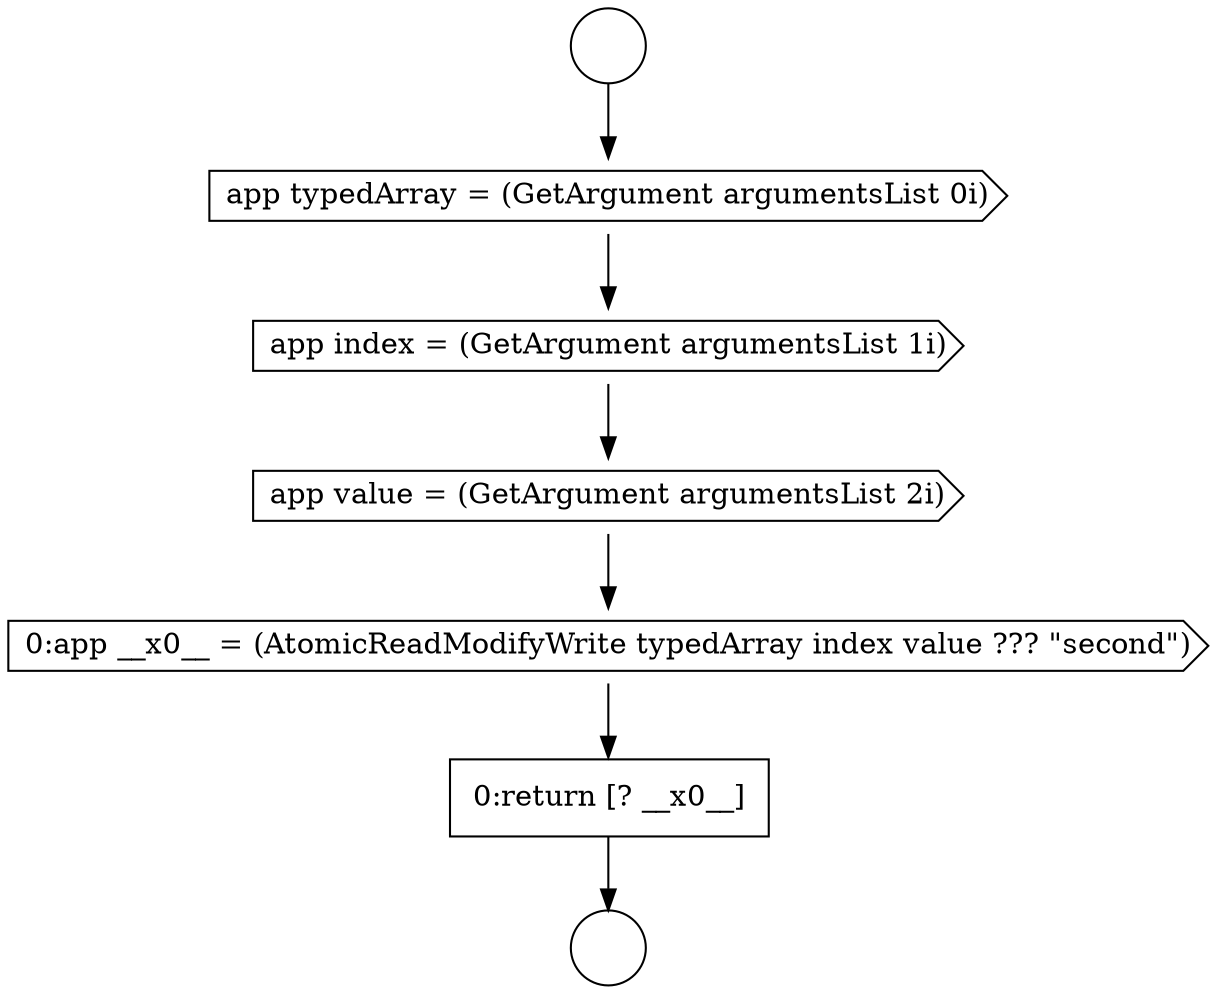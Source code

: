 digraph {
  node15859 [shape=none, margin=0, label=<<font color="black">
    <table border="0" cellborder="1" cellspacing="0" cellpadding="10">
      <tr><td align="left">0:return [? __x0__]</td></tr>
    </table>
  </font>> color="black" fillcolor="white" style=filled]
  node15856 [shape=cds, label=<<font color="black">app index = (GetArgument argumentsList 1i)</font>> color="black" fillcolor="white" style=filled]
  node15858 [shape=cds, label=<<font color="black">0:app __x0__ = (AtomicReadModifyWrite typedArray index value ??? &quot;second&quot;)</font>> color="black" fillcolor="white" style=filled]
  node15857 [shape=cds, label=<<font color="black">app value = (GetArgument argumentsList 2i)</font>> color="black" fillcolor="white" style=filled]
  node15853 [shape=circle label=" " color="black" fillcolor="white" style=filled]
  node15854 [shape=circle label=" " color="black" fillcolor="white" style=filled]
  node15855 [shape=cds, label=<<font color="black">app typedArray = (GetArgument argumentsList 0i)</font>> color="black" fillcolor="white" style=filled]
  node15853 -> node15855 [ color="black"]
  node15856 -> node15857 [ color="black"]
  node15859 -> node15854 [ color="black"]
  node15857 -> node15858 [ color="black"]
  node15855 -> node15856 [ color="black"]
  node15858 -> node15859 [ color="black"]
}
